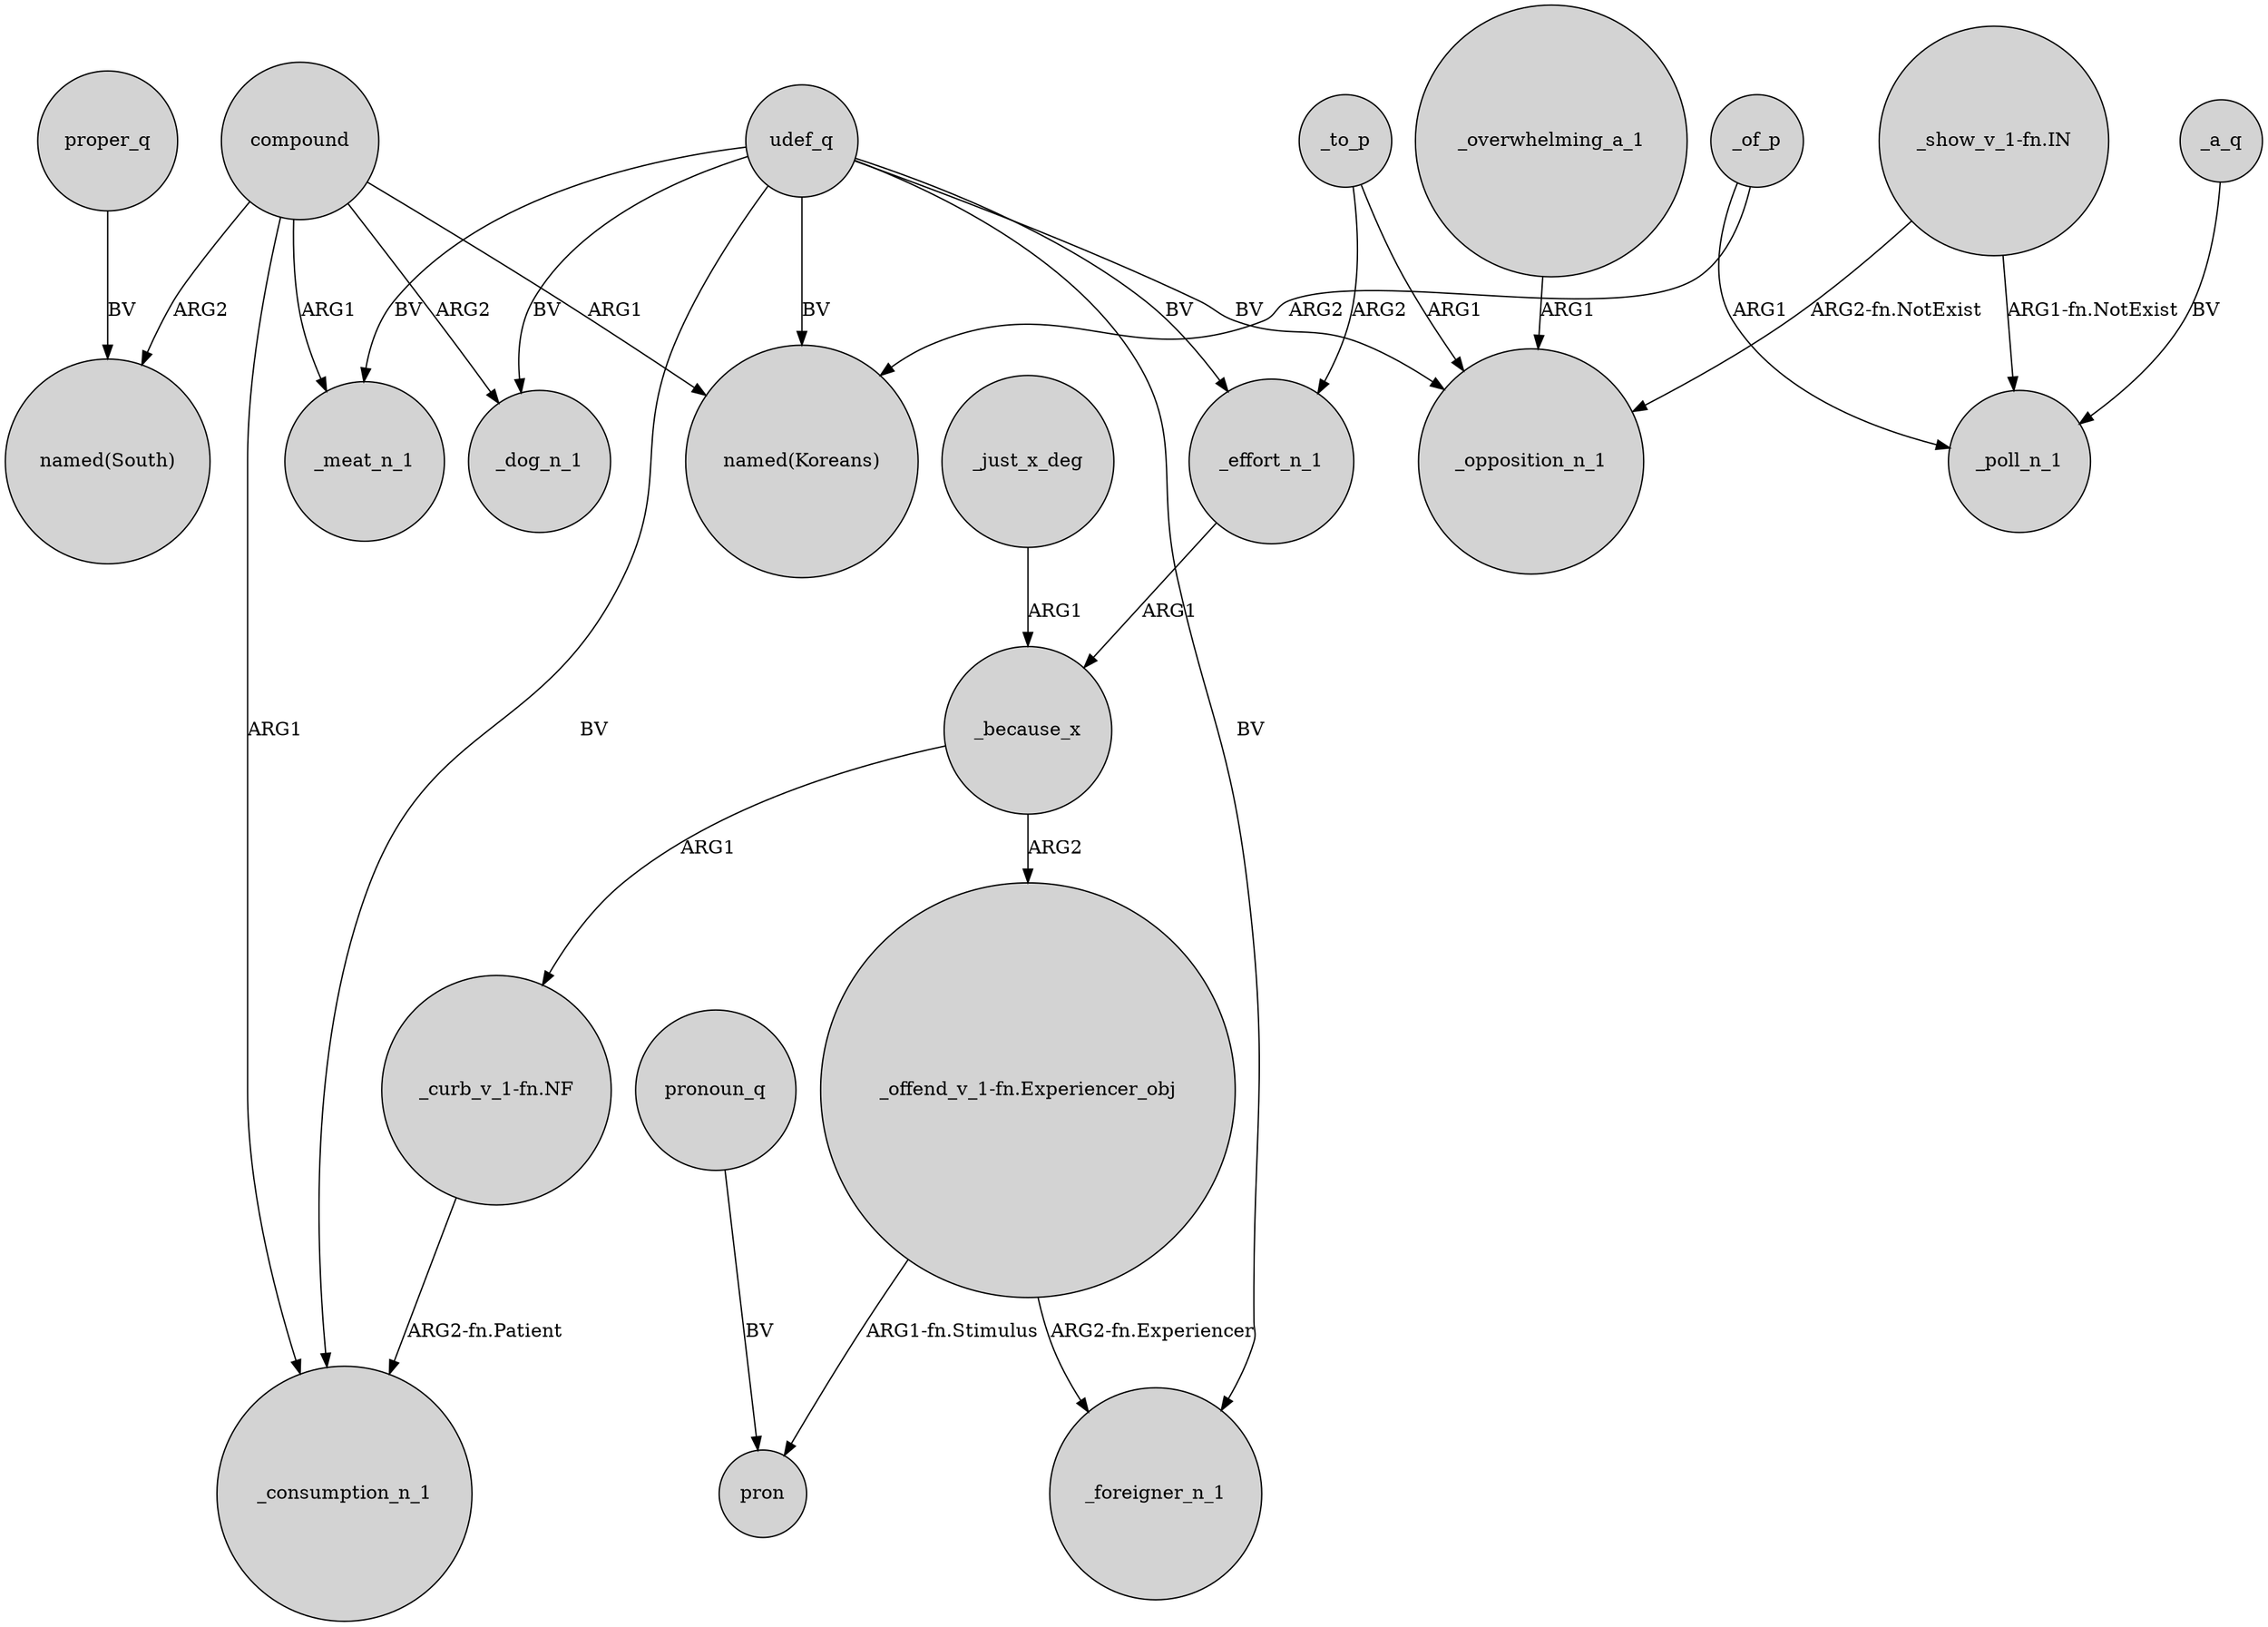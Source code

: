 digraph {
	node [shape=circle style=filled]
	_to_p -> _effort_n_1 [label=ARG2]
	compound -> _dog_n_1 [label=ARG2]
	compound -> "named(South)" [label=ARG2]
	_just_x_deg -> _because_x [label=ARG1]
	udef_q -> "named(Koreans)" [label=BV]
	"_offend_v_1-fn.Experiencer_obj" -> pron [label="ARG1-fn.Stimulus"]
	_because_x -> "_curb_v_1-fn.NF" [label=ARG1]
	compound -> _consumption_n_1 [label=ARG1]
	_because_x -> "_offend_v_1-fn.Experiencer_obj" [label=ARG2]
	udef_q -> _dog_n_1 [label=BV]
	_a_q -> _poll_n_1 [label=BV]
	_overwhelming_a_1 -> _opposition_n_1 [label=ARG1]
	"_curb_v_1-fn.NF" -> _consumption_n_1 [label="ARG2-fn.Patient"]
	pronoun_q -> pron [label=BV]
	"_show_v_1-fn.IN" -> _opposition_n_1 [label="ARG2-fn.NotExist"]
	"_offend_v_1-fn.Experiencer_obj" -> _foreigner_n_1 [label="ARG2-fn.Experiencer"]
	_of_p -> "named(Koreans)" [label=ARG2]
	"_show_v_1-fn.IN" -> _poll_n_1 [label="ARG1-fn.NotExist"]
	udef_q -> _foreigner_n_1 [label=BV]
	compound -> "named(Koreans)" [label=ARG1]
	compound -> _meat_n_1 [label=ARG1]
	udef_q -> _meat_n_1 [label=BV]
	proper_q -> "named(South)" [label=BV]
	_to_p -> _opposition_n_1 [label=ARG1]
	udef_q -> _opposition_n_1 [label=BV]
	_effort_n_1 -> _because_x [label=ARG1]
	udef_q -> _consumption_n_1 [label=BV]
	udef_q -> _effort_n_1 [label=BV]
	_of_p -> _poll_n_1 [label=ARG1]
}
